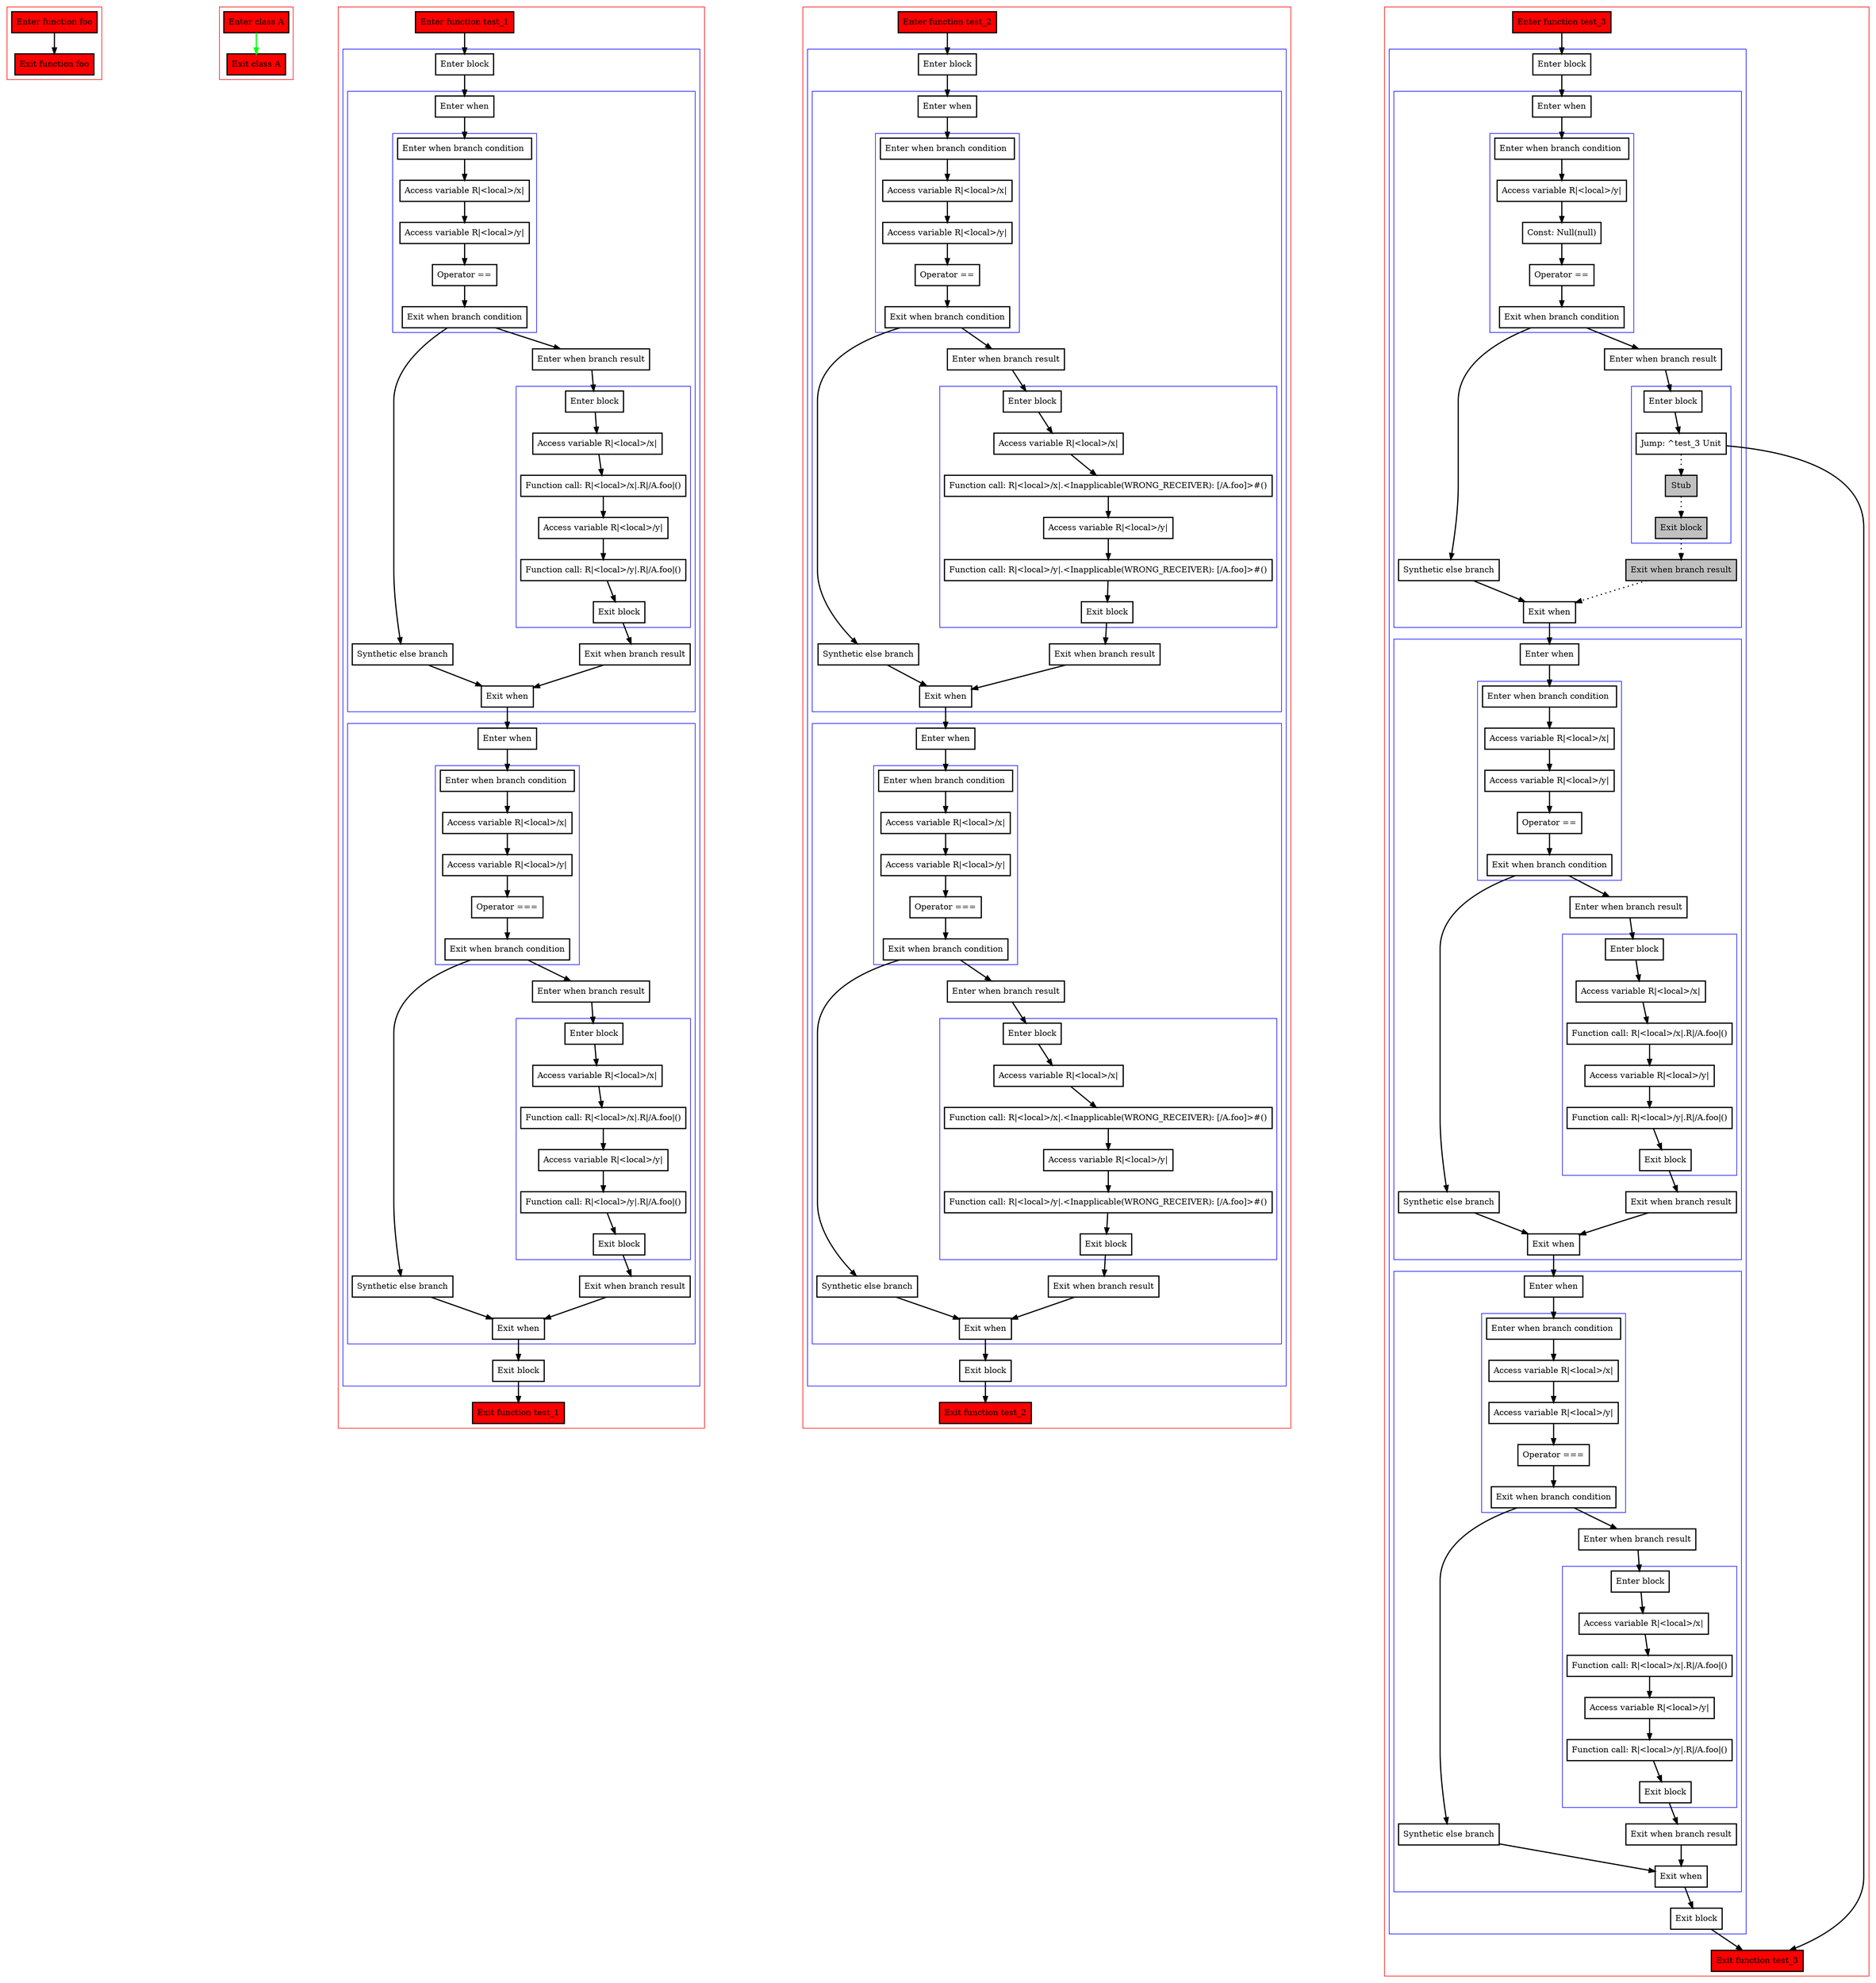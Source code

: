digraph equalsAndIdentity_kt {
    graph [nodesep=3]
    node [shape=box penwidth=2]
    edge [penwidth=2]

    subgraph cluster_0 {
        color=red
        0 [label="Enter function foo" style="filled" fillcolor=red];
        1 [label="Exit function foo" style="filled" fillcolor=red];
    }
    0 -> {1};

    subgraph cluster_1 {
        color=red
        2 [label="Enter class A" style="filled" fillcolor=red];
        3 [label="Exit class A" style="filled" fillcolor=red];
    }
    2 -> {3} [color=green];

    subgraph cluster_2 {
        color=red
        4 [label="Enter function test_1" style="filled" fillcolor=red];
        subgraph cluster_3 {
            color=blue
            5 [label="Enter block"];
            subgraph cluster_4 {
                color=blue
                6 [label="Enter when"];
                subgraph cluster_5 {
                    color=blue
                    7 [label="Enter when branch condition "];
                    8 [label="Access variable R|<local>/x|"];
                    9 [label="Access variable R|<local>/y|"];
                    10 [label="Operator =="];
                    11 [label="Exit when branch condition"];
                }
                12 [label="Synthetic else branch"];
                13 [label="Enter when branch result"];
                subgraph cluster_6 {
                    color=blue
                    14 [label="Enter block"];
                    15 [label="Access variable R|<local>/x|"];
                    16 [label="Function call: R|<local>/x|.R|/A.foo|()"];
                    17 [label="Access variable R|<local>/y|"];
                    18 [label="Function call: R|<local>/y|.R|/A.foo|()"];
                    19 [label="Exit block"];
                }
                20 [label="Exit when branch result"];
                21 [label="Exit when"];
            }
            subgraph cluster_7 {
                color=blue
                22 [label="Enter when"];
                subgraph cluster_8 {
                    color=blue
                    23 [label="Enter when branch condition "];
                    24 [label="Access variable R|<local>/x|"];
                    25 [label="Access variable R|<local>/y|"];
                    26 [label="Operator ==="];
                    27 [label="Exit when branch condition"];
                }
                28 [label="Synthetic else branch"];
                29 [label="Enter when branch result"];
                subgraph cluster_9 {
                    color=blue
                    30 [label="Enter block"];
                    31 [label="Access variable R|<local>/x|"];
                    32 [label="Function call: R|<local>/x|.R|/A.foo|()"];
                    33 [label="Access variable R|<local>/y|"];
                    34 [label="Function call: R|<local>/y|.R|/A.foo|()"];
                    35 [label="Exit block"];
                }
                36 [label="Exit when branch result"];
                37 [label="Exit when"];
            }
            38 [label="Exit block"];
        }
        39 [label="Exit function test_1" style="filled" fillcolor=red];
    }
    4 -> {5};
    5 -> {6};
    6 -> {7};
    7 -> {8};
    8 -> {9};
    9 -> {10};
    10 -> {11};
    11 -> {13 12};
    12 -> {21};
    13 -> {14};
    14 -> {15};
    15 -> {16};
    16 -> {17};
    17 -> {18};
    18 -> {19};
    19 -> {20};
    20 -> {21};
    21 -> {22};
    22 -> {23};
    23 -> {24};
    24 -> {25};
    25 -> {26};
    26 -> {27};
    27 -> {29 28};
    28 -> {37};
    29 -> {30};
    30 -> {31};
    31 -> {32};
    32 -> {33};
    33 -> {34};
    34 -> {35};
    35 -> {36};
    36 -> {37};
    37 -> {38};
    38 -> {39};

    subgraph cluster_10 {
        color=red
        40 [label="Enter function test_2" style="filled" fillcolor=red];
        subgraph cluster_11 {
            color=blue
            41 [label="Enter block"];
            subgraph cluster_12 {
                color=blue
                42 [label="Enter when"];
                subgraph cluster_13 {
                    color=blue
                    43 [label="Enter when branch condition "];
                    44 [label="Access variable R|<local>/x|"];
                    45 [label="Access variable R|<local>/y|"];
                    46 [label="Operator =="];
                    47 [label="Exit when branch condition"];
                }
                48 [label="Synthetic else branch"];
                49 [label="Enter when branch result"];
                subgraph cluster_14 {
                    color=blue
                    50 [label="Enter block"];
                    51 [label="Access variable R|<local>/x|"];
                    52 [label="Function call: R|<local>/x|.<Inapplicable(WRONG_RECEIVER): [/A.foo]>#()"];
                    53 [label="Access variable R|<local>/y|"];
                    54 [label="Function call: R|<local>/y|.<Inapplicable(WRONG_RECEIVER): [/A.foo]>#()"];
                    55 [label="Exit block"];
                }
                56 [label="Exit when branch result"];
                57 [label="Exit when"];
            }
            subgraph cluster_15 {
                color=blue
                58 [label="Enter when"];
                subgraph cluster_16 {
                    color=blue
                    59 [label="Enter when branch condition "];
                    60 [label="Access variable R|<local>/x|"];
                    61 [label="Access variable R|<local>/y|"];
                    62 [label="Operator ==="];
                    63 [label="Exit when branch condition"];
                }
                64 [label="Synthetic else branch"];
                65 [label="Enter when branch result"];
                subgraph cluster_17 {
                    color=blue
                    66 [label="Enter block"];
                    67 [label="Access variable R|<local>/x|"];
                    68 [label="Function call: R|<local>/x|.<Inapplicable(WRONG_RECEIVER): [/A.foo]>#()"];
                    69 [label="Access variable R|<local>/y|"];
                    70 [label="Function call: R|<local>/y|.<Inapplicable(WRONG_RECEIVER): [/A.foo]>#()"];
                    71 [label="Exit block"];
                }
                72 [label="Exit when branch result"];
                73 [label="Exit when"];
            }
            74 [label="Exit block"];
        }
        75 [label="Exit function test_2" style="filled" fillcolor=red];
    }
    40 -> {41};
    41 -> {42};
    42 -> {43};
    43 -> {44};
    44 -> {45};
    45 -> {46};
    46 -> {47};
    47 -> {49 48};
    48 -> {57};
    49 -> {50};
    50 -> {51};
    51 -> {52};
    52 -> {53};
    53 -> {54};
    54 -> {55};
    55 -> {56};
    56 -> {57};
    57 -> {58};
    58 -> {59};
    59 -> {60};
    60 -> {61};
    61 -> {62};
    62 -> {63};
    63 -> {65 64};
    64 -> {73};
    65 -> {66};
    66 -> {67};
    67 -> {68};
    68 -> {69};
    69 -> {70};
    70 -> {71};
    71 -> {72};
    72 -> {73};
    73 -> {74};
    74 -> {75};

    subgraph cluster_18 {
        color=red
        76 [label="Enter function test_3" style="filled" fillcolor=red];
        subgraph cluster_19 {
            color=blue
            77 [label="Enter block"];
            subgraph cluster_20 {
                color=blue
                78 [label="Enter when"];
                subgraph cluster_21 {
                    color=blue
                    79 [label="Enter when branch condition "];
                    80 [label="Access variable R|<local>/y|"];
                    81 [label="Const: Null(null)"];
                    82 [label="Operator =="];
                    83 [label="Exit when branch condition"];
                }
                84 [label="Synthetic else branch"];
                85 [label="Enter when branch result"];
                subgraph cluster_22 {
                    color=blue
                    86 [label="Enter block"];
                    87 [label="Jump: ^test_3 Unit"];
                    88 [label="Stub" style="filled" fillcolor=gray];
                    89 [label="Exit block" style="filled" fillcolor=gray];
                }
                90 [label="Exit when branch result" style="filled" fillcolor=gray];
                91 [label="Exit when"];
            }
            subgraph cluster_23 {
                color=blue
                92 [label="Enter when"];
                subgraph cluster_24 {
                    color=blue
                    93 [label="Enter when branch condition "];
                    94 [label="Access variable R|<local>/x|"];
                    95 [label="Access variable R|<local>/y|"];
                    96 [label="Operator =="];
                    97 [label="Exit when branch condition"];
                }
                98 [label="Synthetic else branch"];
                99 [label="Enter when branch result"];
                subgraph cluster_25 {
                    color=blue
                    100 [label="Enter block"];
                    101 [label="Access variable R|<local>/x|"];
                    102 [label="Function call: R|<local>/x|.R|/A.foo|()"];
                    103 [label="Access variable R|<local>/y|"];
                    104 [label="Function call: R|<local>/y|.R|/A.foo|()"];
                    105 [label="Exit block"];
                }
                106 [label="Exit when branch result"];
                107 [label="Exit when"];
            }
            subgraph cluster_26 {
                color=blue
                108 [label="Enter when"];
                subgraph cluster_27 {
                    color=blue
                    109 [label="Enter when branch condition "];
                    110 [label="Access variable R|<local>/x|"];
                    111 [label="Access variable R|<local>/y|"];
                    112 [label="Operator ==="];
                    113 [label="Exit when branch condition"];
                }
                114 [label="Synthetic else branch"];
                115 [label="Enter when branch result"];
                subgraph cluster_28 {
                    color=blue
                    116 [label="Enter block"];
                    117 [label="Access variable R|<local>/x|"];
                    118 [label="Function call: R|<local>/x|.R|/A.foo|()"];
                    119 [label="Access variable R|<local>/y|"];
                    120 [label="Function call: R|<local>/y|.R|/A.foo|()"];
                    121 [label="Exit block"];
                }
                122 [label="Exit when branch result"];
                123 [label="Exit when"];
            }
            124 [label="Exit block"];
        }
        125 [label="Exit function test_3" style="filled" fillcolor=red];
    }
    76 -> {77};
    77 -> {78};
    78 -> {79};
    79 -> {80};
    80 -> {81};
    81 -> {82};
    82 -> {83};
    83 -> {85 84};
    84 -> {91};
    85 -> {86};
    86 -> {87};
    87 -> {125};
    87 -> {88} [style=dotted];
    88 -> {89} [style=dotted];
    89 -> {90} [style=dotted];
    90 -> {91} [style=dotted];
    91 -> {92};
    92 -> {93};
    93 -> {94};
    94 -> {95};
    95 -> {96};
    96 -> {97};
    97 -> {99 98};
    98 -> {107};
    99 -> {100};
    100 -> {101};
    101 -> {102};
    102 -> {103};
    103 -> {104};
    104 -> {105};
    105 -> {106};
    106 -> {107};
    107 -> {108};
    108 -> {109};
    109 -> {110};
    110 -> {111};
    111 -> {112};
    112 -> {113};
    113 -> {115 114};
    114 -> {123};
    115 -> {116};
    116 -> {117};
    117 -> {118};
    118 -> {119};
    119 -> {120};
    120 -> {121};
    121 -> {122};
    122 -> {123};
    123 -> {124};
    124 -> {125};

}

